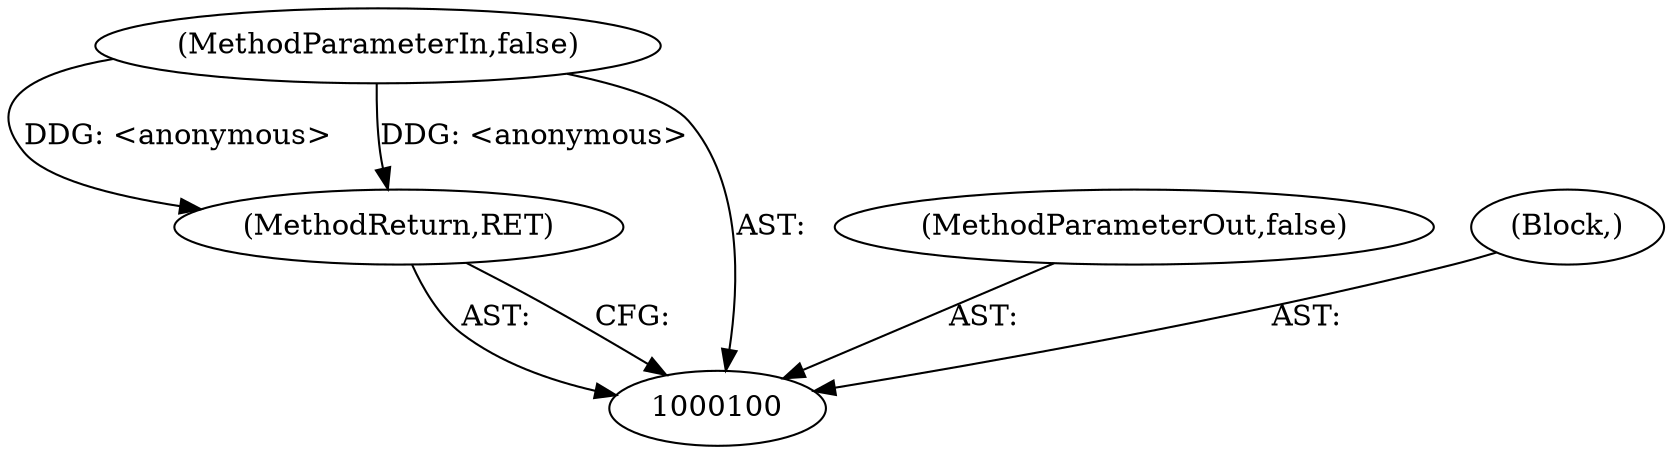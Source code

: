 digraph "0_Chrome_4c39b8e5670c4a0f2bb06008502ebb0c4fe322e0_0" {
"1000101" [label="(MethodParameterIn,false)"];
"1000108" [label="(MethodParameterOut,false)"];
"1000103" [label="(MethodReturn,RET)"];
"1000102" [label="(Block,)"];
"1000101" -> "1000100"  [label="AST: "];
"1000101" -> "1000103"  [label="DDG: <anonymous>"];
"1000108" -> "1000100"  [label="AST: "];
"1000103" -> "1000100"  [label="AST: "];
"1000103" -> "1000100"  [label="CFG: "];
"1000101" -> "1000103"  [label="DDG: <anonymous>"];
"1000102" -> "1000100"  [label="AST: "];
}
